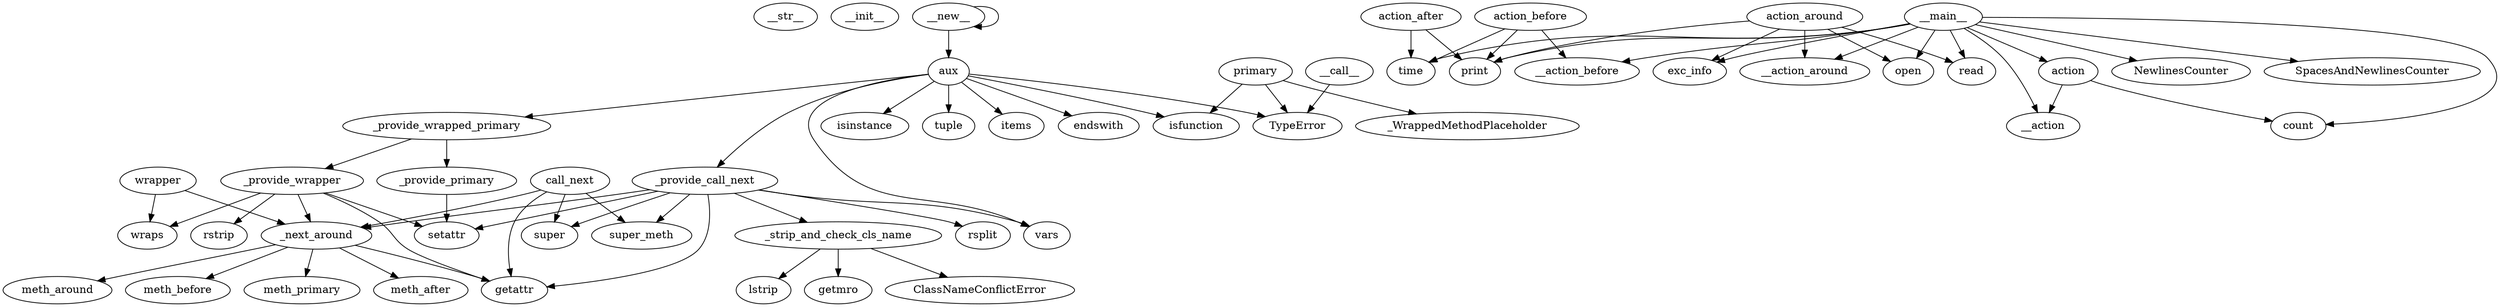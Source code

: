 digraph  {
__str__;
__init__;
__call__;
TypeError;
_next_around;
getattr;
meth_around;
meth_before;
meth_primary;
meth_after;
wrapper;
wraps;
_provide_wrapper;
rstrip;
setattr;
_provide_primary;
_provide_wrapped_primary;
_strip_and_check_cls_name;
lstrip;
getmro;
ClassNameConflictError;
call_next;
super;
super_meth;
_provide_call_next;
rsplit;
vars;
aux;
isinstance;
tuple;
items;
isfunction;
endswith;
primary;
_WrappedMethodPlaceholder;
__new__;
action_before;
print;
time;
action_after;
action_around;
open;
read;
exc_info;
__action_around;
action;
count;
__action_before;
__action;
__main__;
NewlinesCounter;
SpacesAndNewlinesCounter;
__call__ -> TypeError;
_next_around -> getattr;
_next_around -> meth_around;
_next_around -> meth_before;
_next_around -> meth_primary;
_next_around -> meth_after;
wrapper -> _next_around;
wrapper -> wraps;
_provide_wrapper -> _next_around;
_provide_wrapper -> wraps;
_provide_wrapper -> rstrip;
_provide_wrapper -> getattr;
_provide_wrapper -> setattr;
_provide_primary -> setattr;
_provide_wrapped_primary -> _provide_wrapper;
_provide_wrapped_primary -> _provide_primary;
_strip_and_check_cls_name -> lstrip;
_strip_and_check_cls_name -> getmro;
_strip_and_check_cls_name -> ClassNameConflictError;
call_next -> _next_around;
call_next -> super;
call_next -> getattr;
call_next -> super_meth;
_provide_call_next -> _strip_and_check_cls_name;
_provide_call_next -> rsplit;
_provide_call_next -> vars;
_provide_call_next -> _next_around;
_provide_call_next -> super;
_provide_call_next -> getattr;
_provide_call_next -> super_meth;
_provide_call_next -> setattr;
aux -> isinstance;
aux -> TypeError;
aux -> tuple;
aux -> items;
aux -> vars;
aux -> _provide_wrapped_primary;
aux -> isfunction;
aux -> endswith;
aux -> _provide_call_next;
primary -> isfunction;
primary -> TypeError;
primary -> _WrappedMethodPlaceholder;
__new__ -> aux;
__new__ -> __new__;
action_before -> print;
action_before -> time;
action_before -> __action_before;
action_after -> time;
action_after -> print;
action_around -> print;
action_around -> open;
action_around -> read;
action_around -> exc_info;
action_around -> __action_around;
action -> count;
action -> __action;
__main__ -> print;
__main__ -> time;
__main__ -> open;
__main__ -> read;
__main__ -> exc_info;
__main__ -> __action_around;
__main__ -> count;
__main__ -> __action_before;
__main__ -> __action;
__main__ -> NewlinesCounter;
__main__ -> SpacesAndNewlinesCounter;
__main__ -> action;
}

